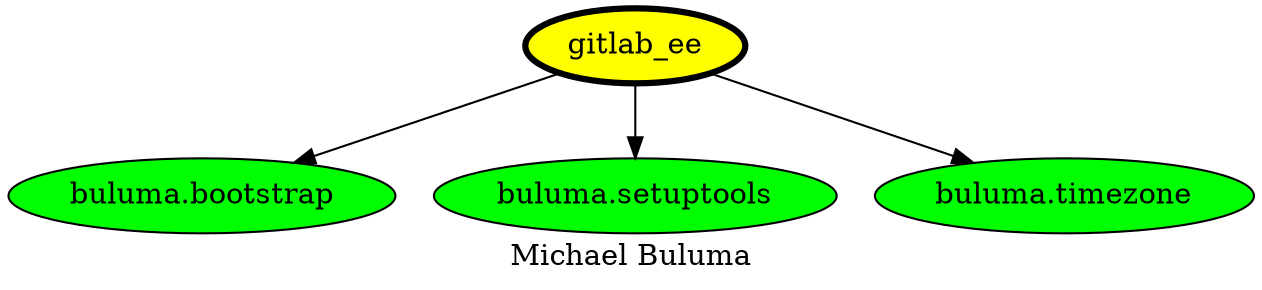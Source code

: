 digraph PhiloDilemma {
  label = "Michael Buluma" ;
  overlap=false
  {
    "gitlab_ee" [fillcolor=yellow style=filled penwidth=3]
    "buluma.bootstrap" [fillcolor=green style=filled]
    "buluma.setuptools" [fillcolor=green style=filled]
    "buluma.timezone" [fillcolor=green style=filled]
  }
  "gitlab_ee" -> "buluma.bootstrap"
  "gitlab_ee" -> "buluma.setuptools"
  "gitlab_ee" -> "buluma.timezone"
}
